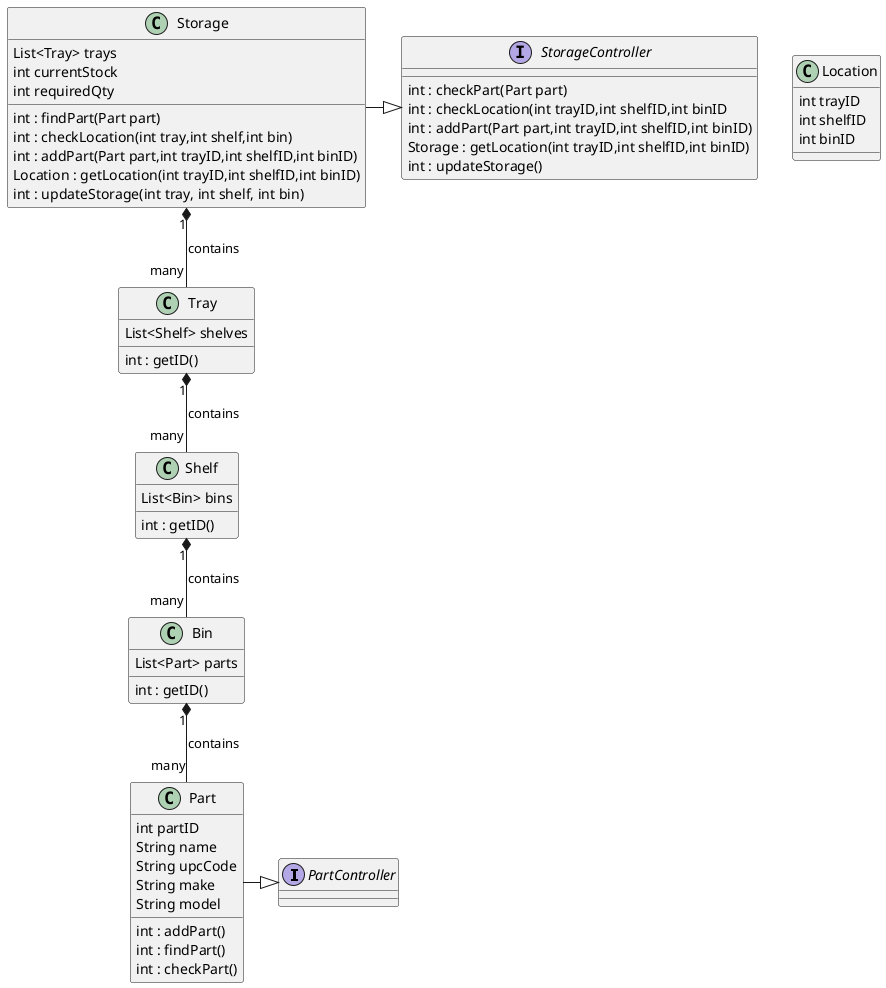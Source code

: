 @startuml

interface PartController{

}

class Part{
int partID
String name
String upcCode
String make
String model

int : addPart()
int : findPart()
int : checkPart()

}

interface StorageController{
int : checkPart(Part part)
int : checkLocation(int trayID,int shelfID,int binID
int : addPart(Part part,int trayID,int shelfID,int binID)
Storage : getLocation(int trayID,int shelfID,int binID)
int : updateStorage()

}

class Storage{
List<Tray> trays
int currentStock
int requiredQty

int : findPart(Part part)
int : checkLocation(int tray,int shelf,int bin)
int : addPart(Part part,int trayID,int shelfID,int binID)
Location : getLocation(int trayID,int shelfID,int binID)
int : updateStorage(int tray, int shelf, int bin)
}

class Location{
int trayID
int shelfID
int binID

}

class Tray{
List<Shelf> shelves

int : getID()
}

class Shelf{
List<Bin> bins

int : getID()
}

class Bin{
List<Part> parts

int : getID()

}

Part -|> PartController
Storage -|> StorageController

Storage "1" *-- "many" Tray : contains
Tray "1" *-- "many" Shelf : contains
Shelf "1" *-- "many" Bin : contains
Bin "1" *-- "many" Part : contains



@enduml